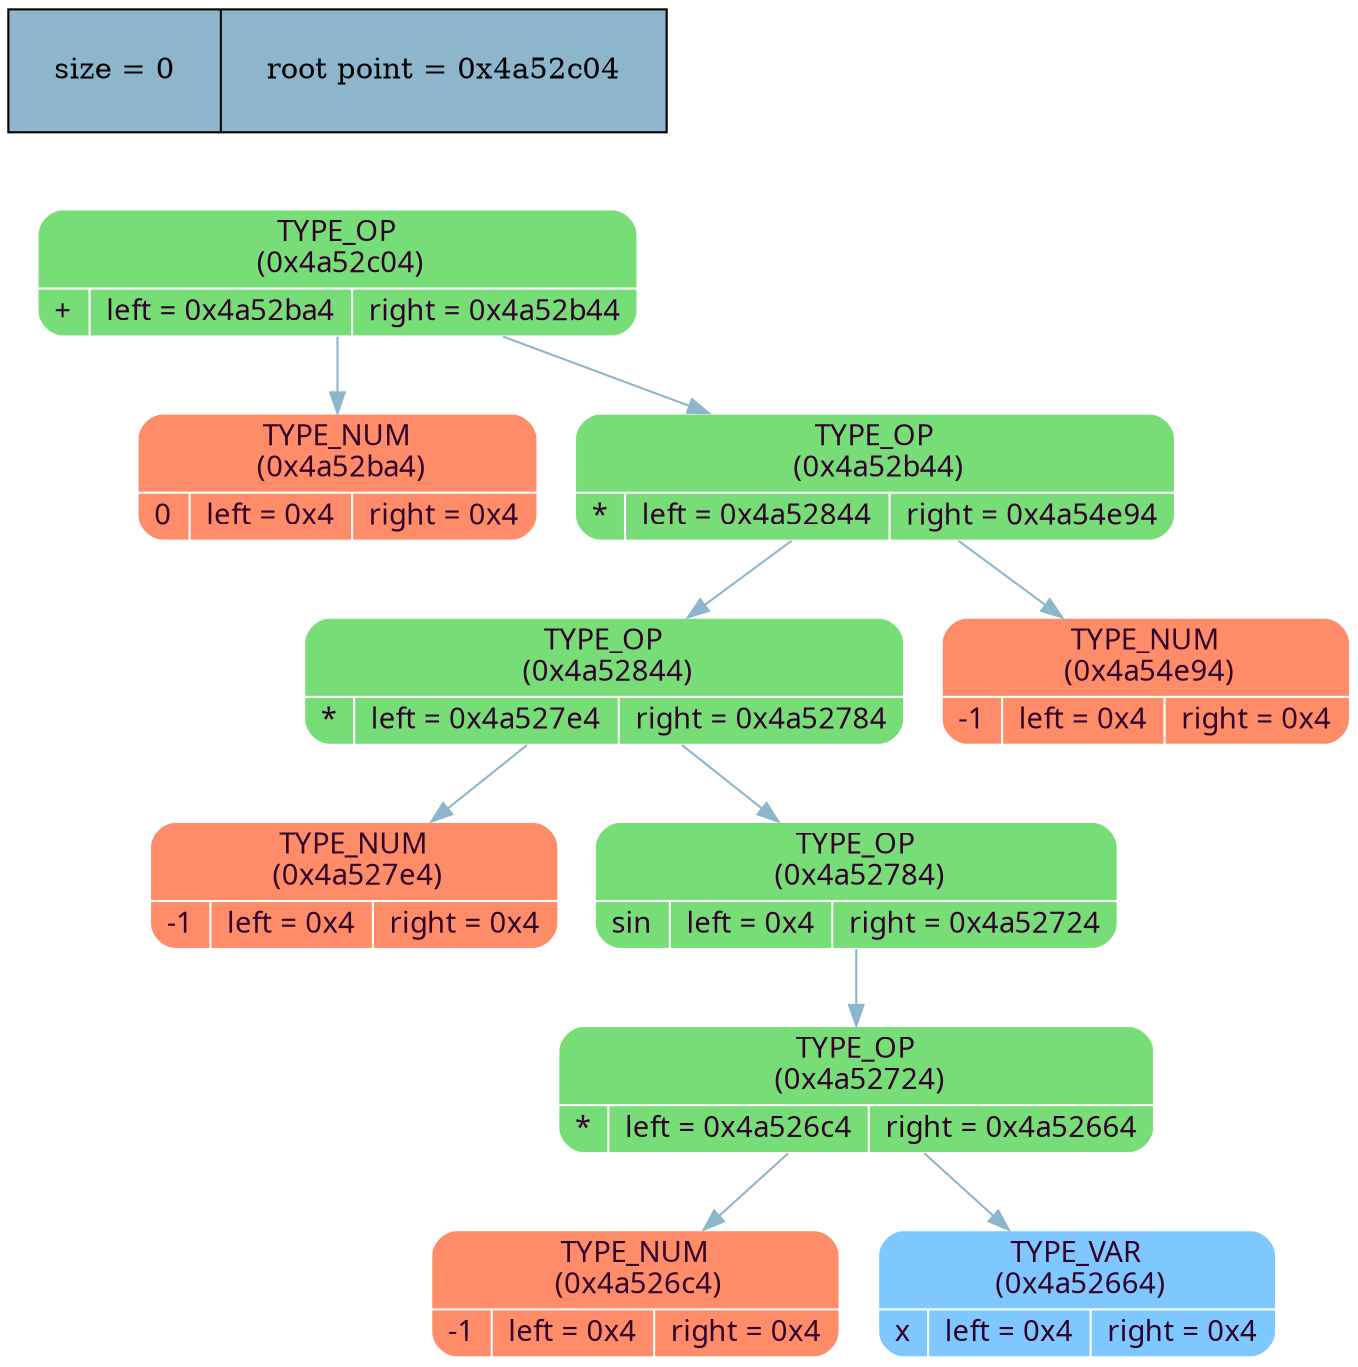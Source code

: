 digraph   
{
rankdir = ""
splines = "true"

node_stat [margin = "0.3*0.3", style = "filled", shape = "record", fillcolor = "#8DB6CD" label = " size = 0 | root point = 0x4a52c04"]
{rank = source; node_stat}

node0x4a52c04 [shape = "Mrecord", fillcolor = "#77DD77", style = "filled", fontcolor = "#31032A", fontname = "Calibri", color = "white", label = "{TYPE_OP\n (0x4a52c04)| {+ |left = 0x4a52ba4 |right = 0x4a52b44}}"]
node0x4a52c04 -> node0x4a52ba4 [color = "#8DB6CD", style = "", constraint = true, fillcolor = "#8DB6CD",   fontcolor = "", fontname = "Calibri", label = ""];
node0x4a52ba4 [shape = "Mrecord", fillcolor = "#FF8C69", style = "filled", fontcolor = "#31032A", fontname = "Calibri", color = "white", label = "{TYPE_NUM\n (0x4a52ba4)| {0 |left = 0x4 |right = 0x4}}"]
node0x4a52c04 -> node0x4a52b44 [color = "#8DB6CD", style = "", constraint = true, fillcolor = "#8DB6CD",   fontcolor = "", fontname = "Calibri", label = ""];
node0x4a52b44 [shape = "Mrecord", fillcolor = "#77DD77", style = "filled", fontcolor = "#31032A", fontname = "Calibri", color = "white", label = "{TYPE_OP\n (0x4a52b44)| {* |left = 0x4a52844 |right = 0x4a54e94}}"]
node0x4a52b44 -> node0x4a52844 [color = "#8DB6CD", style = "", constraint = true, fillcolor = "#8DB6CD",   fontcolor = "", fontname = "Calibri", label = ""];
node0x4a52844 [shape = "Mrecord", fillcolor = "#77DD77", style = "filled", fontcolor = "#31032A", fontname = "Calibri", color = "white", label = "{TYPE_OP\n (0x4a52844)| {* |left = 0x4a527e4 |right = 0x4a52784}}"]
node0x4a52844 -> node0x4a527e4 [color = "#8DB6CD", style = "", constraint = true, fillcolor = "#8DB6CD",   fontcolor = "", fontname = "Calibri", label = ""];
node0x4a527e4 [shape = "Mrecord", fillcolor = "#FF8C69", style = "filled", fontcolor = "#31032A", fontname = "Calibri", color = "white", label = "{TYPE_NUM\n (0x4a527e4)| {-1 |left = 0x4 |right = 0x4}}"]
node0x4a52844 -> node0x4a52784 [color = "#8DB6CD", style = "", constraint = true, fillcolor = "#8DB6CD",   fontcolor = "", fontname = "Calibri", label = ""];
node0x4a52784 [shape = "Mrecord", fillcolor = "#77DD77", style = "filled", fontcolor = "#31032A", fontname = "Calibri", color = "white", label = "{TYPE_OP\n (0x4a52784)| {sin |left = 0x4 |right = 0x4a52724}}"]
node0x4a52784 -> node0x4a52724 [color = "#8DB6CD", style = "", constraint = true, fillcolor = "#8DB6CD",   fontcolor = "", fontname = "Calibri", label = ""];
node0x4a52724 [shape = "Mrecord", fillcolor = "#77DD77", style = "filled", fontcolor = "#31032A", fontname = "Calibri", color = "white", label = "{TYPE_OP\n (0x4a52724)| {* |left = 0x4a526c4 |right = 0x4a52664}}"]
node0x4a52724 -> node0x4a526c4 [color = "#8DB6CD", style = "", constraint = true, fillcolor = "#8DB6CD",   fontcolor = "", fontname = "Calibri", label = ""];
node0x4a526c4 [shape = "Mrecord", fillcolor = "#FF8C69", style = "filled", fontcolor = "#31032A", fontname = "Calibri", color = "white", label = "{TYPE_NUM\n (0x4a526c4)| {-1 |left = 0x4 |right = 0x4}}"]
node0x4a52724 -> node0x4a52664 [color = "#8DB6CD", style = "", constraint = true, fillcolor = "#8DB6CD",   fontcolor = "", fontname = "Calibri", label = ""];
node0x4a52664 [shape = "Mrecord", fillcolor = "#7FC7FF", style = "filled", fontcolor = "#31032A", fontname = "Calibri", color = "white", label = "{TYPE_VAR\n (0x4a52664)| {x |left = 0x4 |right = 0x4}}"]
node0x4a52b44 -> node0x4a54e94 [color = "#8DB6CD", style = "", constraint = true, fillcolor = "#8DB6CD",   fontcolor = "", fontname = "Calibri", label = ""];
node0x4a54e94 [shape = "Mrecord", fillcolor = "#FF8C69", style = "filled", fontcolor = "#31032A", fontname = "Calibri", color = "white", label = "{TYPE_NUM\n (0x4a54e94)| {-1 |left = 0x4 |right = 0x4}}"]
}
